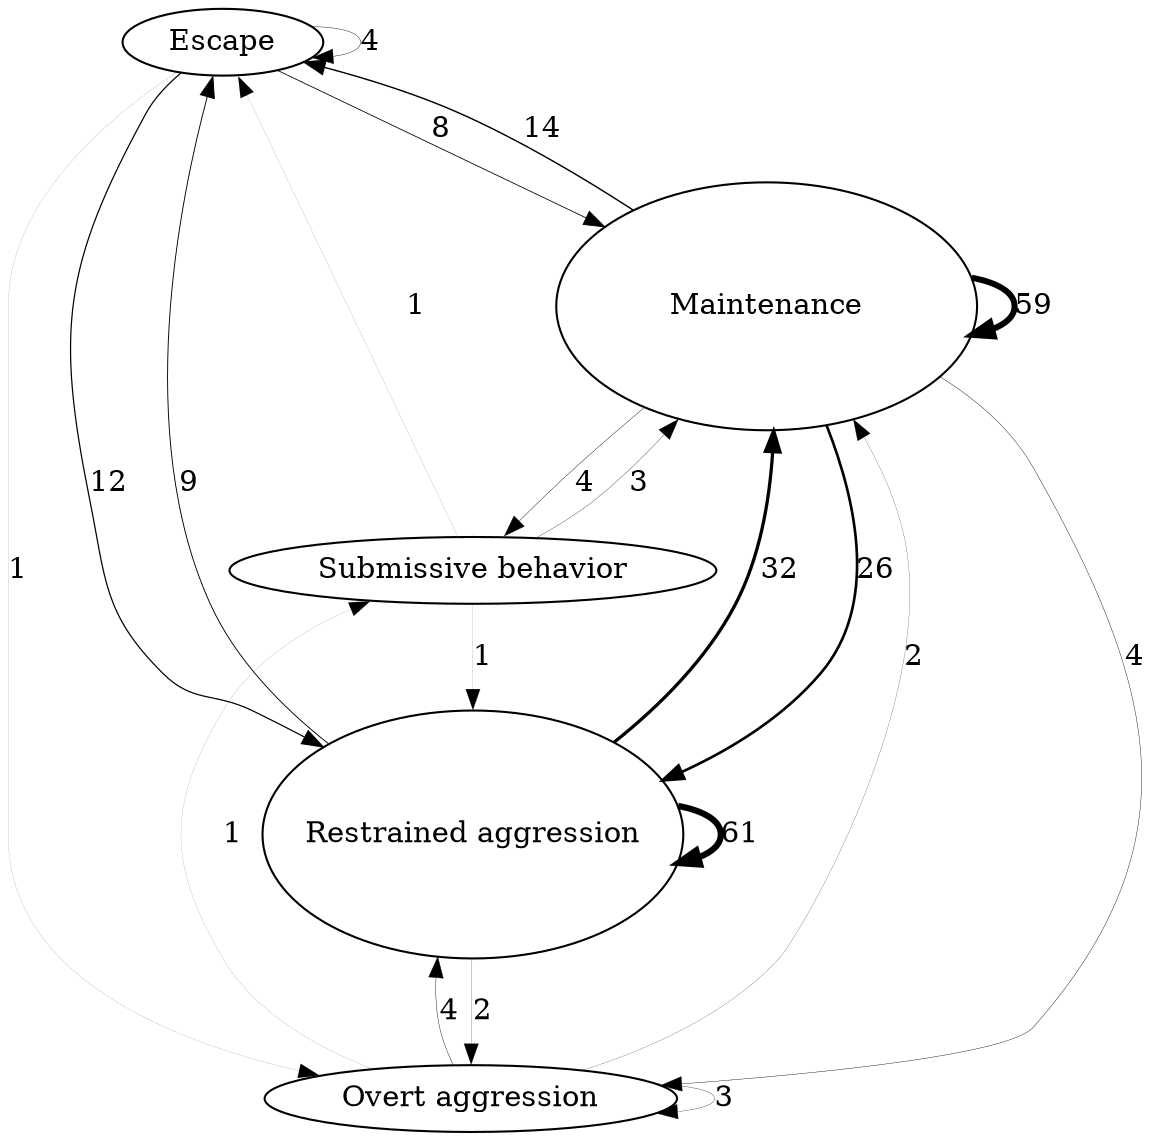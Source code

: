 digraph  {
Escape [height="0.44343891402714924", width="0.7538461538461537"];
Maintenance [height="1.6470588235294117", width="2.8"];
"Overt aggression" [height="0.1583710407239819", width="0.2692307692307692"];
"Restrained aggression" [height="1.6470588235294117", width="2.8"];
"Submissive behavior" [height="0.07918552036199095", width="0.1346153846153846"];
Escape -> Escape  [label=4, penwidth="0.19672131147540983"];
Escape -> Maintenance  [label=8, penwidth="0.39344262295081966"];
Escape -> "Overt aggression"  [label=1, penwidth="0.04918032786885246"];
Escape -> "Restrained aggression"  [label=12, penwidth="0.5901639344262295"];
Maintenance -> Escape  [label=14, penwidth="0.6885245901639344"];
Maintenance -> Maintenance  [label=59, penwidth="2.901639344262295"];
Maintenance -> "Overt aggression"  [label=4, penwidth="0.19672131147540983"];
Maintenance -> "Restrained aggression"  [label=26, penwidth="1.2786885245901638"];
Maintenance -> "Submissive behavior"  [label=4, penwidth="0.19672131147540983"];
"Overt aggression" -> Maintenance  [label=2, penwidth="0.09836065573770492"];
"Overt aggression" -> "Overt aggression"  [label=3, penwidth="0.14754098360655737"];
"Overt aggression" -> "Restrained aggression"  [label=4, penwidth="0.19672131147540983"];
"Overt aggression" -> "Submissive behavior"  [label=1, penwidth="0.04918032786885246"];
"Restrained aggression" -> Escape  [label=9, penwidth="0.4426229508196721"];
"Restrained aggression" -> Maintenance  [label=32, penwidth="1.5737704918032787"];
"Restrained aggression" -> "Overt aggression"  [label=2, penwidth="0.09836065573770492"];
"Restrained aggression" -> "Restrained aggression"  [label=61, penwidth="3.0"];
"Submissive behavior" -> Escape  [label=1, penwidth="0.04918032786885246"];
"Submissive behavior" -> Maintenance  [label=3, penwidth="0.14754098360655737"];
"Submissive behavior" -> "Restrained aggression"  [label=1, penwidth="0.04918032786885246"];
}
